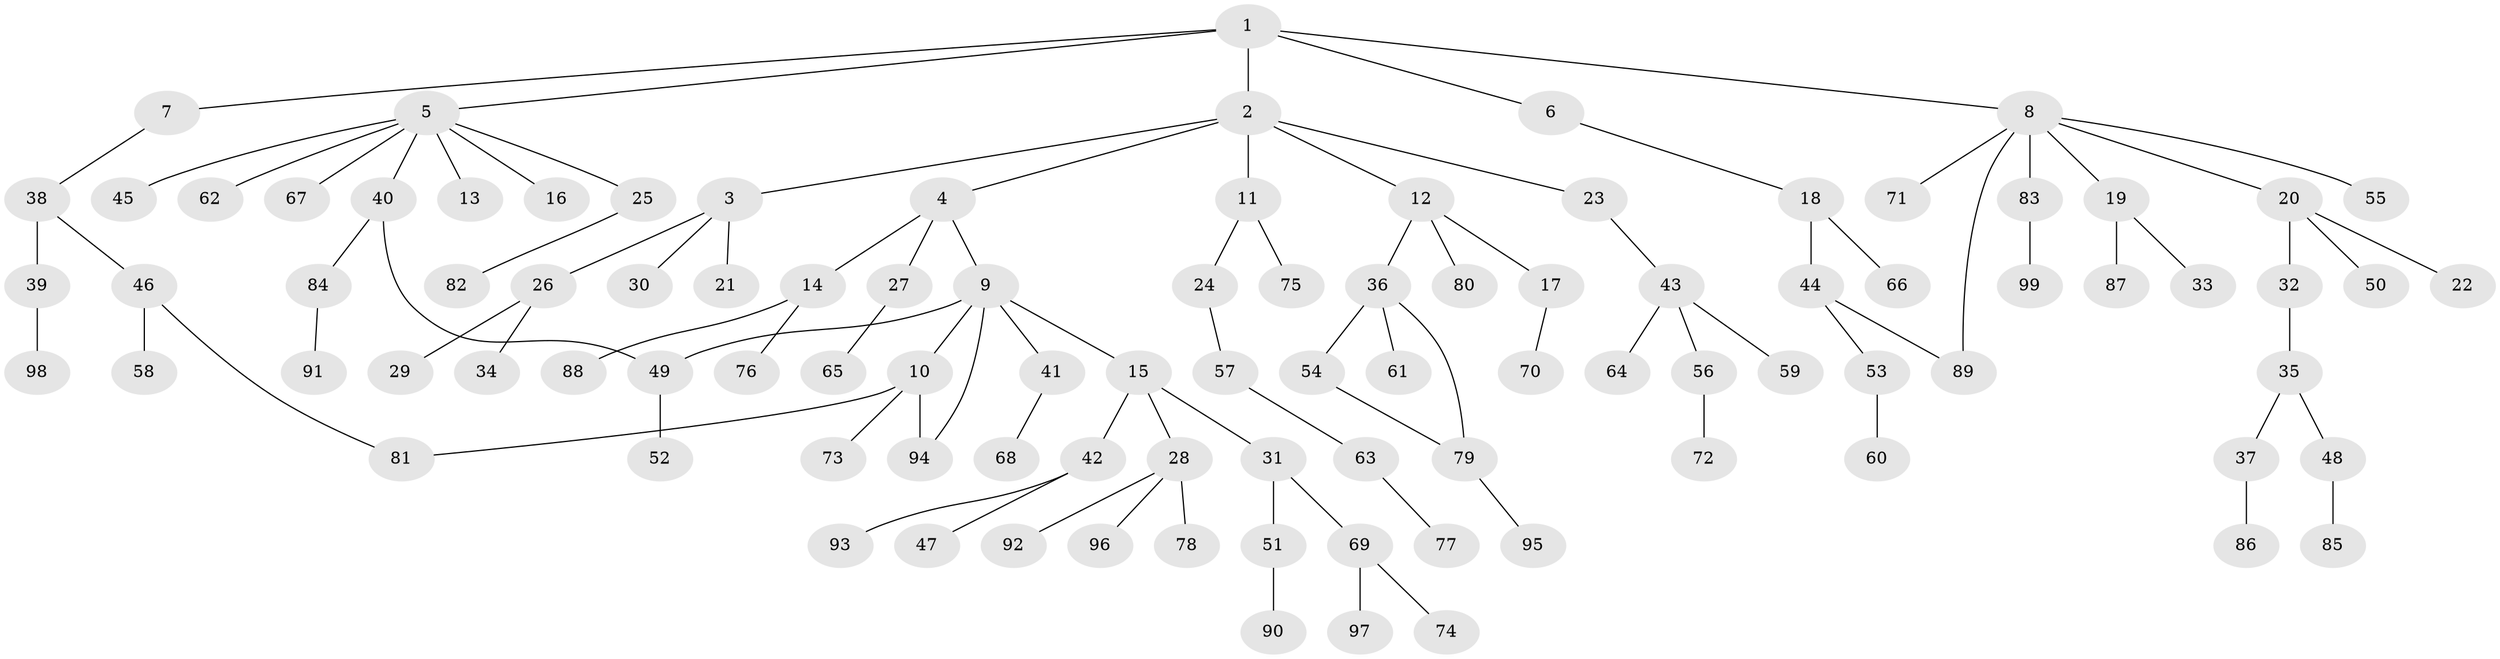// coarse degree distribution, {9: 0.014492753623188406, 4: 0.057971014492753624, 3: 0.15942028985507245, 6: 0.028985507246376812, 2: 0.2463768115942029, 7: 0.014492753623188406, 1: 0.4782608695652174}
// Generated by graph-tools (version 1.1) at 2025/17/03/04/25 18:17:12]
// undirected, 99 vertices, 103 edges
graph export_dot {
graph [start="1"]
  node [color=gray90,style=filled];
  1;
  2;
  3;
  4;
  5;
  6;
  7;
  8;
  9;
  10;
  11;
  12;
  13;
  14;
  15;
  16;
  17;
  18;
  19;
  20;
  21;
  22;
  23;
  24;
  25;
  26;
  27;
  28;
  29;
  30;
  31;
  32;
  33;
  34;
  35;
  36;
  37;
  38;
  39;
  40;
  41;
  42;
  43;
  44;
  45;
  46;
  47;
  48;
  49;
  50;
  51;
  52;
  53;
  54;
  55;
  56;
  57;
  58;
  59;
  60;
  61;
  62;
  63;
  64;
  65;
  66;
  67;
  68;
  69;
  70;
  71;
  72;
  73;
  74;
  75;
  76;
  77;
  78;
  79;
  80;
  81;
  82;
  83;
  84;
  85;
  86;
  87;
  88;
  89;
  90;
  91;
  92;
  93;
  94;
  95;
  96;
  97;
  98;
  99;
  1 -- 2;
  1 -- 5;
  1 -- 6;
  1 -- 7;
  1 -- 8;
  2 -- 3;
  2 -- 4;
  2 -- 11;
  2 -- 12;
  2 -- 23;
  3 -- 21;
  3 -- 26;
  3 -- 30;
  4 -- 9;
  4 -- 14;
  4 -- 27;
  5 -- 13;
  5 -- 16;
  5 -- 25;
  5 -- 40;
  5 -- 45;
  5 -- 62;
  5 -- 67;
  6 -- 18;
  7 -- 38;
  8 -- 19;
  8 -- 20;
  8 -- 55;
  8 -- 71;
  8 -- 83;
  8 -- 89;
  9 -- 10;
  9 -- 15;
  9 -- 41;
  9 -- 94;
  9 -- 49;
  10 -- 73;
  10 -- 81;
  10 -- 94;
  11 -- 24;
  11 -- 75;
  12 -- 17;
  12 -- 36;
  12 -- 80;
  14 -- 76;
  14 -- 88;
  15 -- 28;
  15 -- 31;
  15 -- 42;
  17 -- 70;
  18 -- 44;
  18 -- 66;
  19 -- 33;
  19 -- 87;
  20 -- 22;
  20 -- 32;
  20 -- 50;
  23 -- 43;
  24 -- 57;
  25 -- 82;
  26 -- 29;
  26 -- 34;
  27 -- 65;
  28 -- 78;
  28 -- 92;
  28 -- 96;
  31 -- 51;
  31 -- 69;
  32 -- 35;
  35 -- 37;
  35 -- 48;
  36 -- 54;
  36 -- 61;
  36 -- 79;
  37 -- 86;
  38 -- 39;
  38 -- 46;
  39 -- 98;
  40 -- 49;
  40 -- 84;
  41 -- 68;
  42 -- 47;
  42 -- 93;
  43 -- 56;
  43 -- 59;
  43 -- 64;
  44 -- 53;
  44 -- 89;
  46 -- 58;
  46 -- 81;
  48 -- 85;
  49 -- 52;
  51 -- 90;
  53 -- 60;
  54 -- 79;
  56 -- 72;
  57 -- 63;
  63 -- 77;
  69 -- 74;
  69 -- 97;
  79 -- 95;
  83 -- 99;
  84 -- 91;
}
